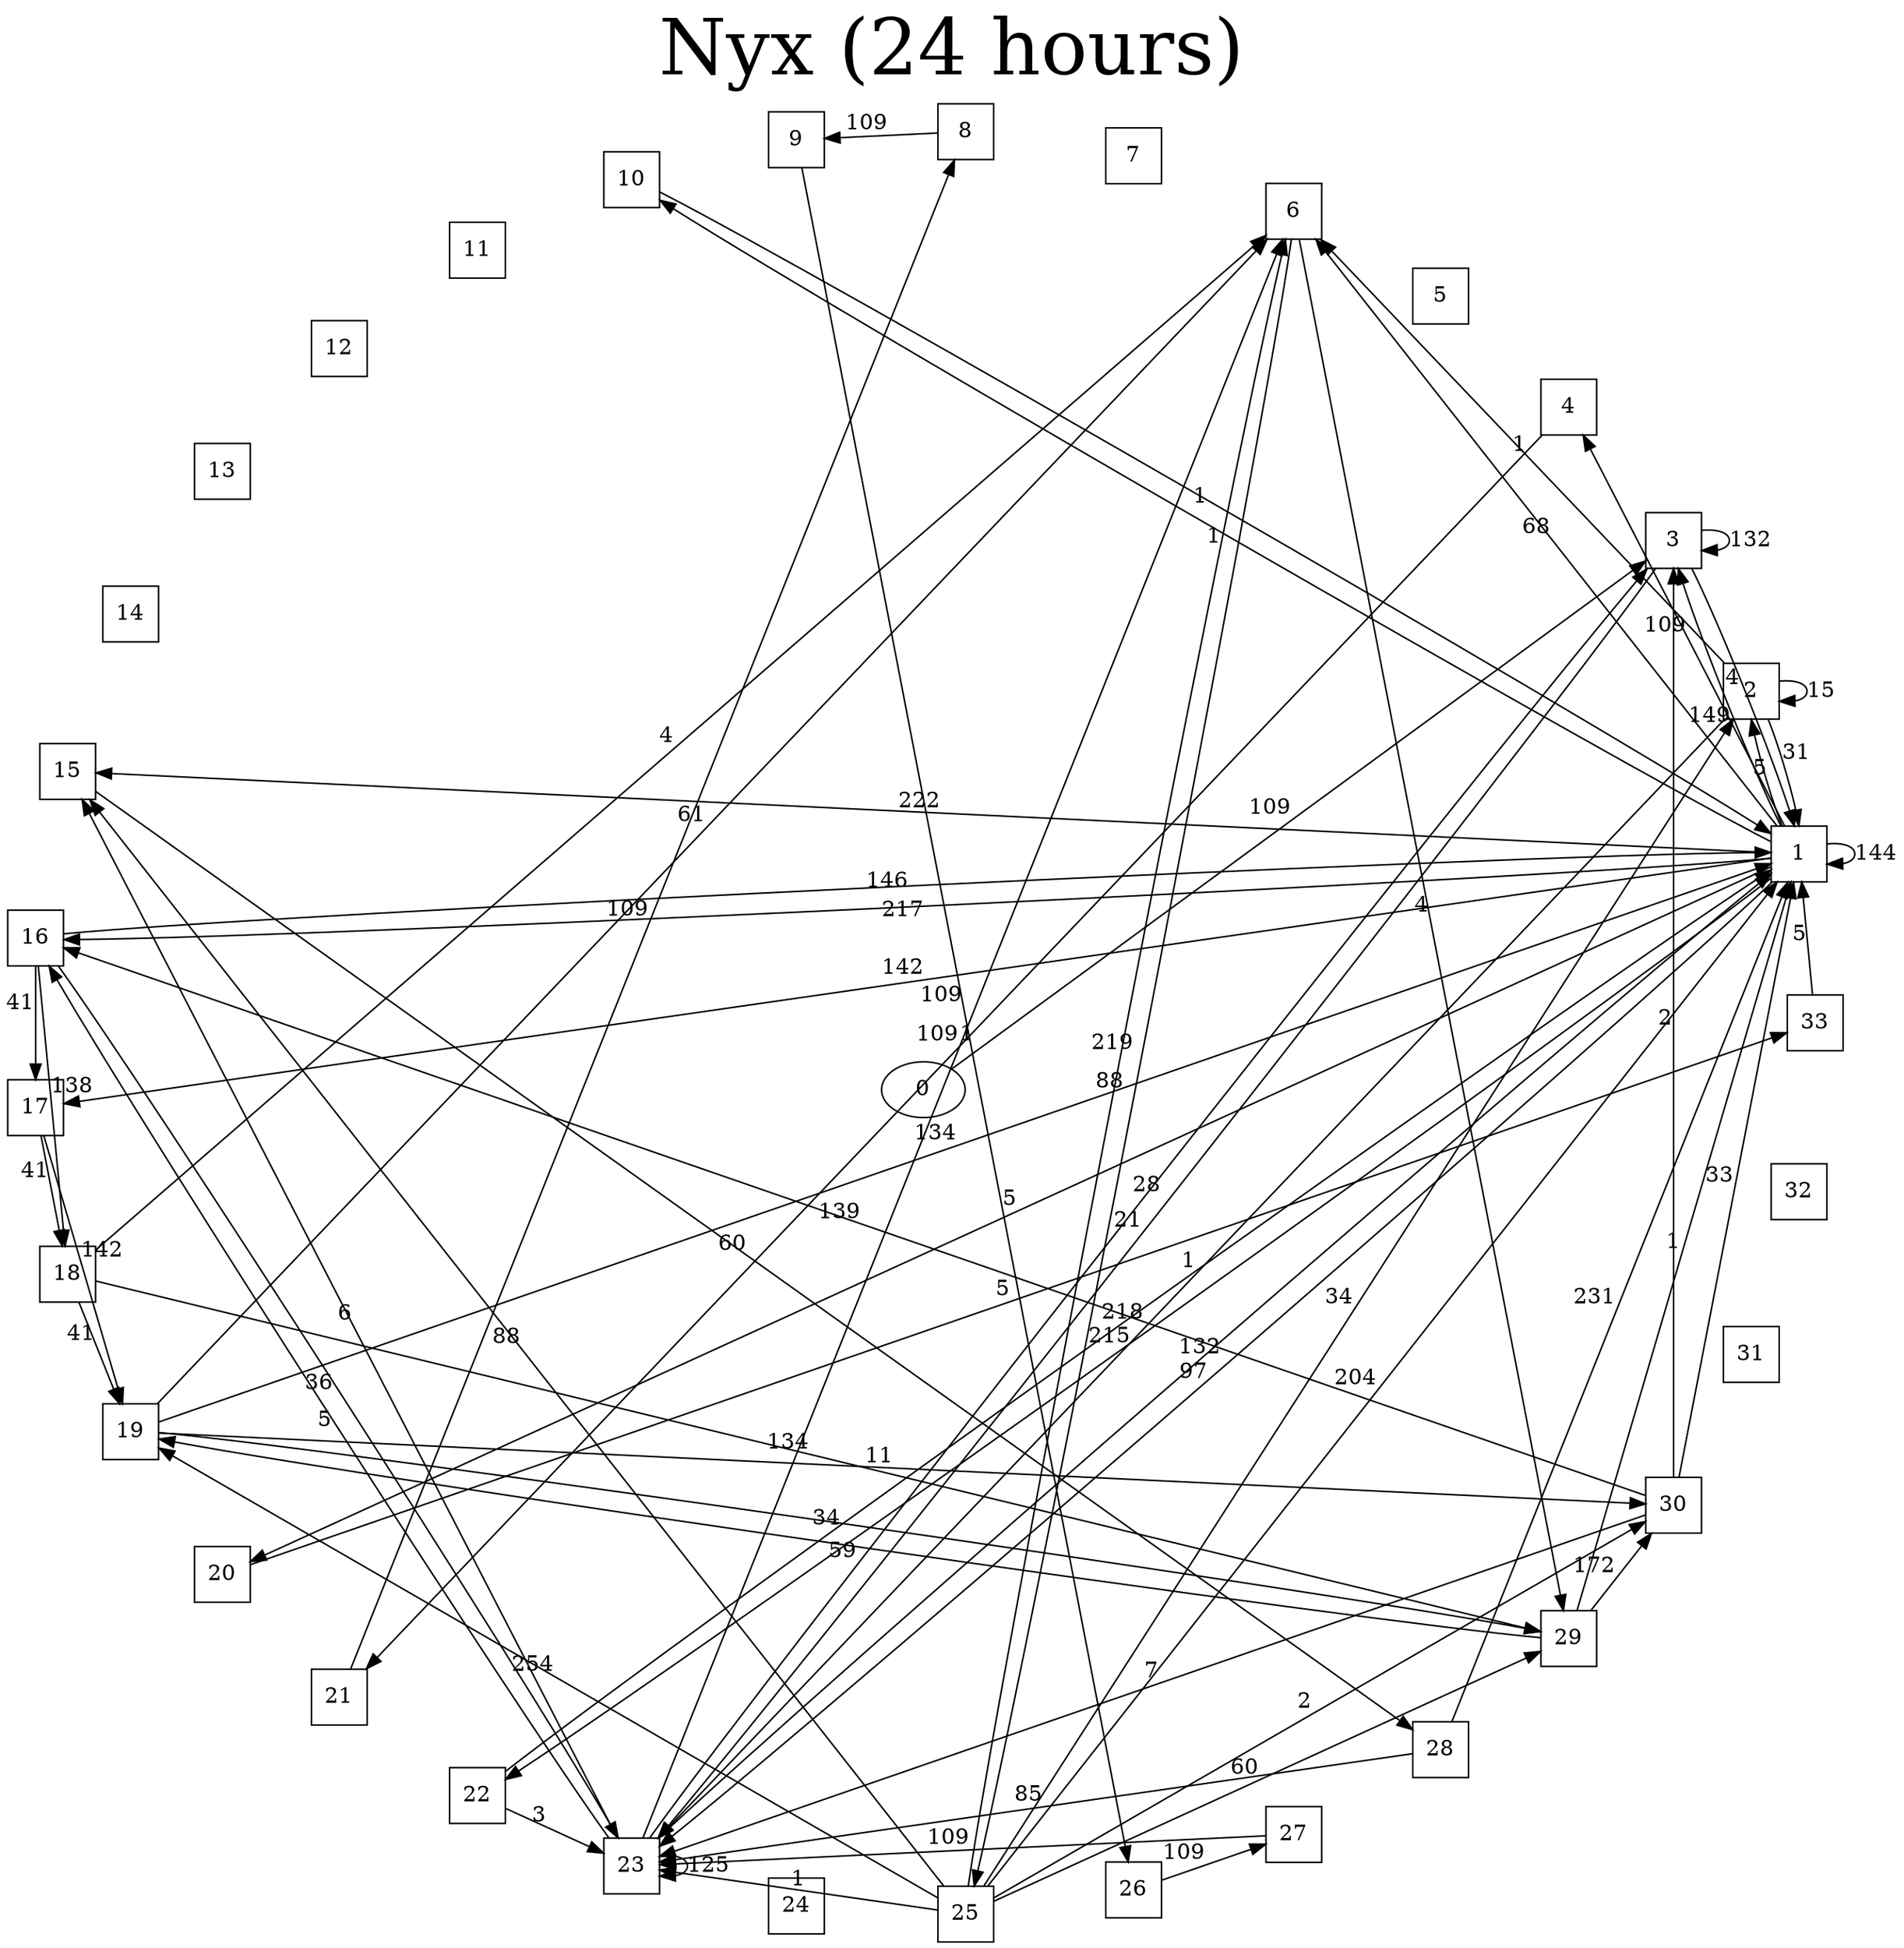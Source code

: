 digraph {
label="Nyx (24 hours)"
labelloc=top
abeljust=rifht
fontsize=50
    layout="neato"
    1[label="1", pos="7.855429578101654,1.5140099548832815!", shape = "square"];
    2[label="2", pos="7.4269434641285805,2.97329964528262!", shape = "square"];
    3[label="3", pos="6.73002826264945,4.32512653964478!", shape = "square"];
    4[label="4", pos="5.789872304840562,5.520632091856895!", shape = "square"];
    5[label="5", pos="4.640455276569586,6.516607616402685!", shape = "square"];
    6[label="6", pos="3.3233201040150915,7.277055962836147!", shape = "square"];
    7[label="7", pos="1.8860714840754182,7.774492546588333!", shape = "square"];
    8[label="8", pos="0.3806553265899392,7.990938713464064!", shape = "square"];
    9[label="9", pos="-1.13851870618628,7.918571535047462!", shape = "square"];
    10[label="10", pos="-2.6165437065393715,7.5600065497173485!", shape = "square"];
    11[label="11", pos="-3.9999999999999982,6.92820323027551!", shape = "square"];
    12[label="12", pos="-5.23888587156228,6.045996594834066!", shape = "square"];
    13[label="13", pos="-6.288424757942298,4.945271889764844!", shape = "square"];
    14[label="14", pos="-7.110683589239387,3.665812173819284!", shape = "square"];
    15[label="15", pos="-7.675943788915978,2.2538604547314405!", shape = "square"];
    16[label="16", pos="-7.963775380584677,0.760448346433463!", shape = "square"];
    17[label="17", pos="-7.963775380584677,-0.760448346433461!", shape = "square"];
    18[label="18", pos="-7.67594378891598,-2.253860454731435!", shape = "square"];
    19[label="19", pos="-7.110683589239388,-3.6658121738192824!", shape = "square"];
    20[label="20", pos="-6.288424757942302,-4.94527188976484!", shape = "square"];
    21[label="21", pos="-5.238885871562282,-6.045996594834065!", shape = "square"];
    22[label="22", pos="-4.0000000000000036,-6.928203230275507!", shape = "square"];
    23[label="23", pos="-2.616543706539375,-7.560006549717347!", shape = "square"];
    24[label="24", pos="-1.1385187061862818,-7.9185715350474615!", shape = "square"];
    25[label="25", pos="0.38065532658993906,-7.990938713464064!", shape = "square"];
    26[label="26", pos="1.886071484075413,-7.774492546588335!", shape = "square"];
    27[label="27", pos="3.3233201040150884,-7.277055962836148!", shape = "square"];
    28[label="28", pos="4.6404552765695835,-6.516607616402687!", shape = "square"];
    29[label="29", pos="5.789872304840561,-5.520632091856896!", shape = "square"];
    30[label="30", pos="6.730028262649446,-4.325126539644786!", shape = "square"];
    31[label="31", pos="7.426943464128579,-2.9732996452826246!", shape = "square"];
    32[label="32", pos="7.855429578101653,-1.514009954883285!", shape = "square"];
    33[label="33", pos="8.0,-1.959434878635765e-15!", shape = "square"];
    0->3[label=109]
    1->1[label=144]
    1->2[label=5]
    1->3[label=149]
    1->4[label=109]
    1->6[label=68]
    1->10[label=1]
    1->15[label=222]
    1->16[label=217]
    1->17[label=142]
    1->20[label=5]
    1->22[label=218]
    1->23[label=132]
    2->1[label=31]
    2->2[label=15]
    2->6[label=1]
    2->23[label=1]
    3->1[label=4]
    3->3[label=132]
    3->23[label=28]
    4->21[label=109]
    6->25[label=219]
    6->29[label=4]
    8->9[label=109]
    9->26[label=109]
    10->1[label=1]
    15->28[label=60]
    16->1[label=146]
    16->17[label=41]
    16->18[label=138]
    16->23[label=36]
    17->18[label=41]
    17->19[label=142]
    18->6[label=4]
    18->19[label=41]
    18->29[label=134]
    19->1[label=134]
    19->6[label=61]
    19->29[label=34]
    19->30[label=11]
    20->33[label=5]
    21->8[label=109]
    22->1[label=215]
    22->23[label=3]
    23->1[label=97]
    23->3[label=21]
    23->6[label=1]
    23->15[label=6]
    23->16[label=5]
    23->23[label=125]
    25->1[label=204]
    25->2[label=34]
    25->6[label=88]
    25->15[label=88]
    25->19[label=254]
    25->23[label=1]
    25->29[label=60]
    25->30[label=2]
    26->27[label=109]
    27->23[label=109]
    28->1[label=231]
    28->23[label=85]
    29->1[label=1]
    29->19[label=59]
    29->30[label=172]
    30->1[label=33]
    30->3[label=2]
    30->16[label=139]
    30->23[label=7]
    33->1[label=5]
}
